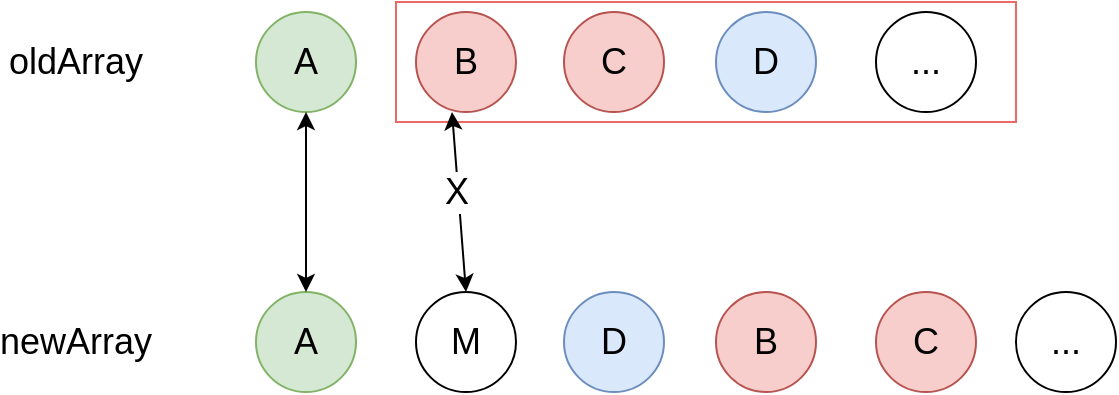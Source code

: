 <mxfile version="24.7.12">
  <diagram name="第 1 页" id="Dba-7ADVNk6LhfVCaENn">
    <mxGraphModel dx="934" dy="476" grid="1" gridSize="10" guides="1" tooltips="1" connect="1" arrows="1" fold="1" page="1" pageScale="1" pageWidth="827" pageHeight="1169" math="0" shadow="0">
      <root>
        <mxCell id="0" />
        <mxCell id="1" parent="0" />
        <mxCell id="kPjYUe_pOOMYcO6p_Qry-14" value="" style="rounded=0;whiteSpace=wrap;html=1;strokeColor=#EA6B66;fontSize=18;" vertex="1" parent="1">
          <mxGeometry x="280" y="165" width="310" height="60" as="geometry" />
        </mxCell>
        <mxCell id="kPjYUe_pOOMYcO6p_Qry-1" value="A" style="ellipse;whiteSpace=wrap;html=1;aspect=fixed;fillColor=#d5e8d4;strokeColor=#82b366;fontSize=18;" vertex="1" parent="1">
          <mxGeometry x="210" y="170" width="50" height="50" as="geometry" />
        </mxCell>
        <mxCell id="kPjYUe_pOOMYcO6p_Qry-2" value="B" style="ellipse;whiteSpace=wrap;html=1;aspect=fixed;fontSize=18;fillColor=#f8cecc;strokeColor=#b85450;" vertex="1" parent="1">
          <mxGeometry x="290" y="170" width="50" height="50" as="geometry" />
        </mxCell>
        <mxCell id="kPjYUe_pOOMYcO6p_Qry-3" value="C" style="ellipse;whiteSpace=wrap;html=1;aspect=fixed;fontSize=18;fillColor=#f8cecc;strokeColor=#b85450;" vertex="1" parent="1">
          <mxGeometry x="364" y="170" width="50" height="50" as="geometry" />
        </mxCell>
        <mxCell id="kPjYUe_pOOMYcO6p_Qry-4" value="D" style="ellipse;whiteSpace=wrap;html=1;aspect=fixed;fontSize=18;fillColor=#dae8fc;strokeColor=#6c8ebf;" vertex="1" parent="1">
          <mxGeometry x="440" y="170" width="50" height="50" as="geometry" />
        </mxCell>
        <mxCell id="kPjYUe_pOOMYcO6p_Qry-5" value="..." style="ellipse;whiteSpace=wrap;html=1;aspect=fixed;fontSize=18;" vertex="1" parent="1">
          <mxGeometry x="520" y="170" width="50" height="50" as="geometry" />
        </mxCell>
        <mxCell id="kPjYUe_pOOMYcO6p_Qry-6" value="A" style="ellipse;whiteSpace=wrap;html=1;aspect=fixed;fillColor=#d5e8d4;strokeColor=#82b366;fontSize=18;" vertex="1" parent="1">
          <mxGeometry x="210" y="310" width="50" height="50" as="geometry" />
        </mxCell>
        <mxCell id="kPjYUe_pOOMYcO6p_Qry-7" value="M" style="ellipse;whiteSpace=wrap;html=1;aspect=fixed;fontSize=18;" vertex="1" parent="1">
          <mxGeometry x="290" y="310" width="50" height="50" as="geometry" />
        </mxCell>
        <mxCell id="kPjYUe_pOOMYcO6p_Qry-8" value="D" style="ellipse;whiteSpace=wrap;html=1;aspect=fixed;fontSize=18;fillColor=#dae8fc;strokeColor=#6c8ebf;" vertex="1" parent="1">
          <mxGeometry x="364" y="310" width="50" height="50" as="geometry" />
        </mxCell>
        <mxCell id="kPjYUe_pOOMYcO6p_Qry-9" value="B" style="ellipse;whiteSpace=wrap;html=1;aspect=fixed;fontSize=18;fillColor=#f8cecc;strokeColor=#b85450;" vertex="1" parent="1">
          <mxGeometry x="440" y="310" width="50" height="50" as="geometry" />
        </mxCell>
        <mxCell id="kPjYUe_pOOMYcO6p_Qry-10" value="C" style="ellipse;whiteSpace=wrap;html=1;aspect=fixed;fontSize=18;fillColor=#f8cecc;strokeColor=#b85450;" vertex="1" parent="1">
          <mxGeometry x="520" y="310" width="50" height="50" as="geometry" />
        </mxCell>
        <mxCell id="kPjYUe_pOOMYcO6p_Qry-11" value="..." style="ellipse;whiteSpace=wrap;html=1;aspect=fixed;fontSize=18;" vertex="1" parent="1">
          <mxGeometry x="590" y="310" width="50" height="50" as="geometry" />
        </mxCell>
        <mxCell id="kPjYUe_pOOMYcO6p_Qry-12" value="oldArray" style="text;html=1;align=center;verticalAlign=middle;whiteSpace=wrap;rounded=0;fontSize=18;" vertex="1" parent="1">
          <mxGeometry x="90" y="180" width="60" height="30" as="geometry" />
        </mxCell>
        <mxCell id="kPjYUe_pOOMYcO6p_Qry-13" value="newArray" style="text;html=1;align=center;verticalAlign=middle;whiteSpace=wrap;rounded=0;fontSize=18;" vertex="1" parent="1">
          <mxGeometry x="90" y="320" width="60" height="30" as="geometry" />
        </mxCell>
        <mxCell id="kPjYUe_pOOMYcO6p_Qry-16" value="" style="endArrow=classic;startArrow=classic;html=1;rounded=0;entryX=0.5;entryY=1;entryDx=0;entryDy=0;exitX=0.5;exitY=0;exitDx=0;exitDy=0;fontSize=18;" edge="1" parent="1" source="kPjYUe_pOOMYcO6p_Qry-6" target="kPjYUe_pOOMYcO6p_Qry-1">
          <mxGeometry width="50" height="50" relative="1" as="geometry">
            <mxPoint x="230" y="310" as="sourcePoint" />
            <mxPoint x="280" y="260" as="targetPoint" />
          </mxGeometry>
        </mxCell>
        <mxCell id="kPjYUe_pOOMYcO6p_Qry-17" value="" style="endArrow=classic;startArrow=classic;html=1;rounded=0;entryX=0.36;entryY=1;entryDx=0;entryDy=0;exitX=0.5;exitY=0;exitDx=0;exitDy=0;entryPerimeter=0;fontSize=18;" edge="1" parent="1" source="kPjYUe_pOOMYcO6p_Qry-7" target="kPjYUe_pOOMYcO6p_Qry-2">
          <mxGeometry width="50" height="50" relative="1" as="geometry">
            <mxPoint x="245" y="320" as="sourcePoint" />
            <mxPoint x="245" y="230" as="targetPoint" />
          </mxGeometry>
        </mxCell>
        <mxCell id="kPjYUe_pOOMYcO6p_Qry-18" value="X" style="edgeLabel;html=1;align=center;verticalAlign=middle;resizable=0;points=[];fontSize=18;" vertex="1" connectable="0" parent="kPjYUe_pOOMYcO6p_Qry-17">
          <mxGeometry x="0.108" y="-2" relative="1" as="geometry">
            <mxPoint x="-3" as="offset" />
          </mxGeometry>
        </mxCell>
      </root>
    </mxGraphModel>
  </diagram>
</mxfile>
